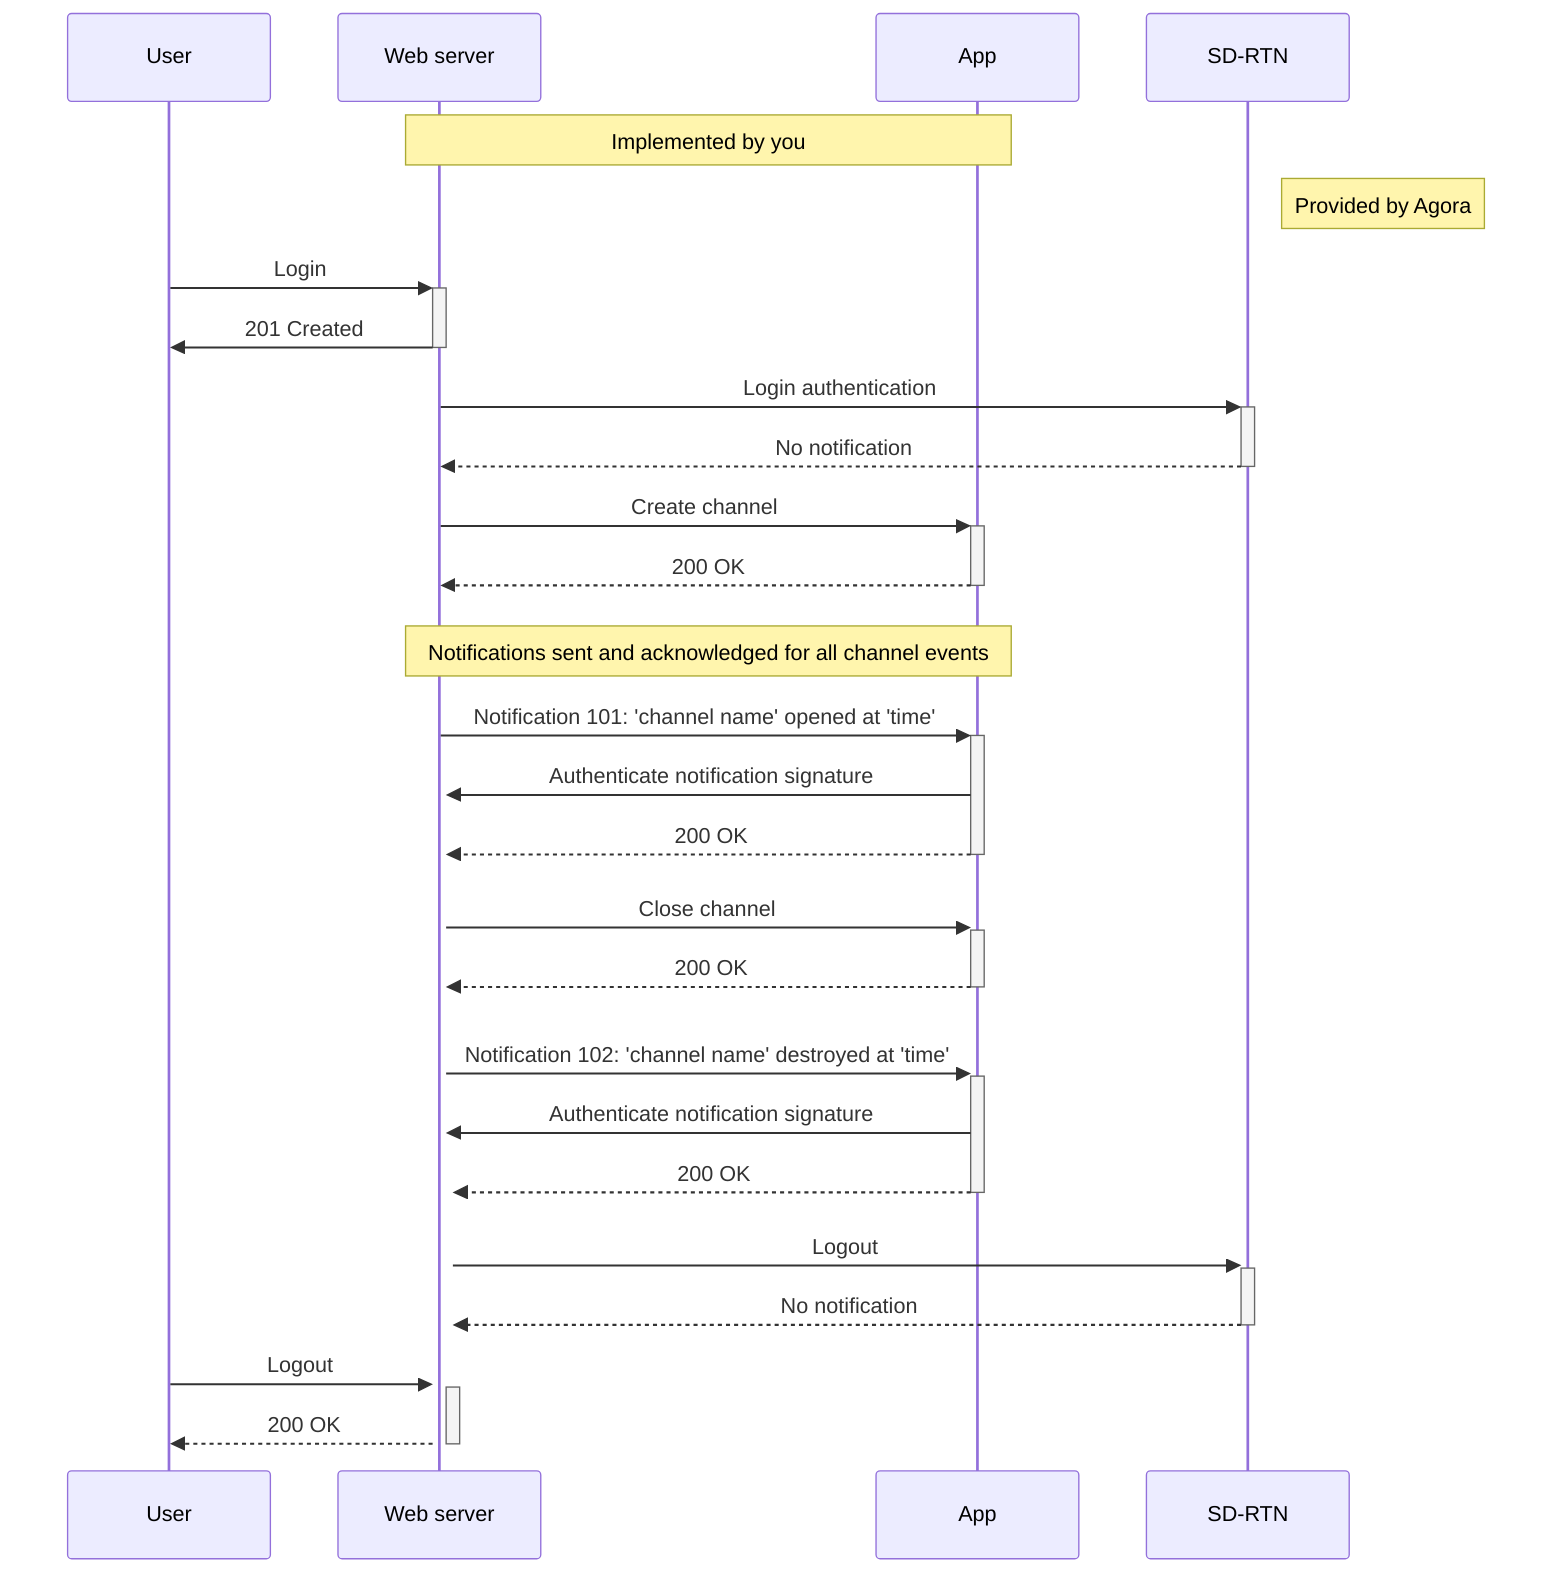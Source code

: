 sequenceDiagram
    participant User
    participant WebServer as Web server
    participant App
    participant SD_RTUN as SD-RTN
    Note over WebServer, App : Implemented by you
    Note right of SD_RTUN : Provided by Agora

    User->>+WebServer: Login
    WebServer->>-User: 201 Created
    WebServer->>+SD_RTUN : Login authentication
    SD_RTUN-->>-WebServer: No notification

    WebServer->>+App: Create channel
    App-->>-WebServer: 200 OK

    rect rgb(255, 255, 255)
    Note over WebServer, App: Notifications sent and acknowledged for all channel events
    WebServer->>+App: Notification 101: 'channel name' opened at 'time'
    App->>+WebServer: Authenticate notification signature
    App-->>-WebServer: 200 OK
    end

    WebServer->>+App: Close channel
    App-->>-WebServer: 200 OK

    rect rgb(255, 255, 255)
    WebServer->>+App: Notification 102: 'channel name' destroyed at 'time'
    App->>+WebServer: Authenticate notification signature
    App-->>-WebServer: 200 OK
    end

    WebServer->>+SD_RTUN : Logout
    SD_RTUN-->>-WebServer: No notification
    User->>+WebServer: Logout
    WebServer-->>-User: 200 OK
